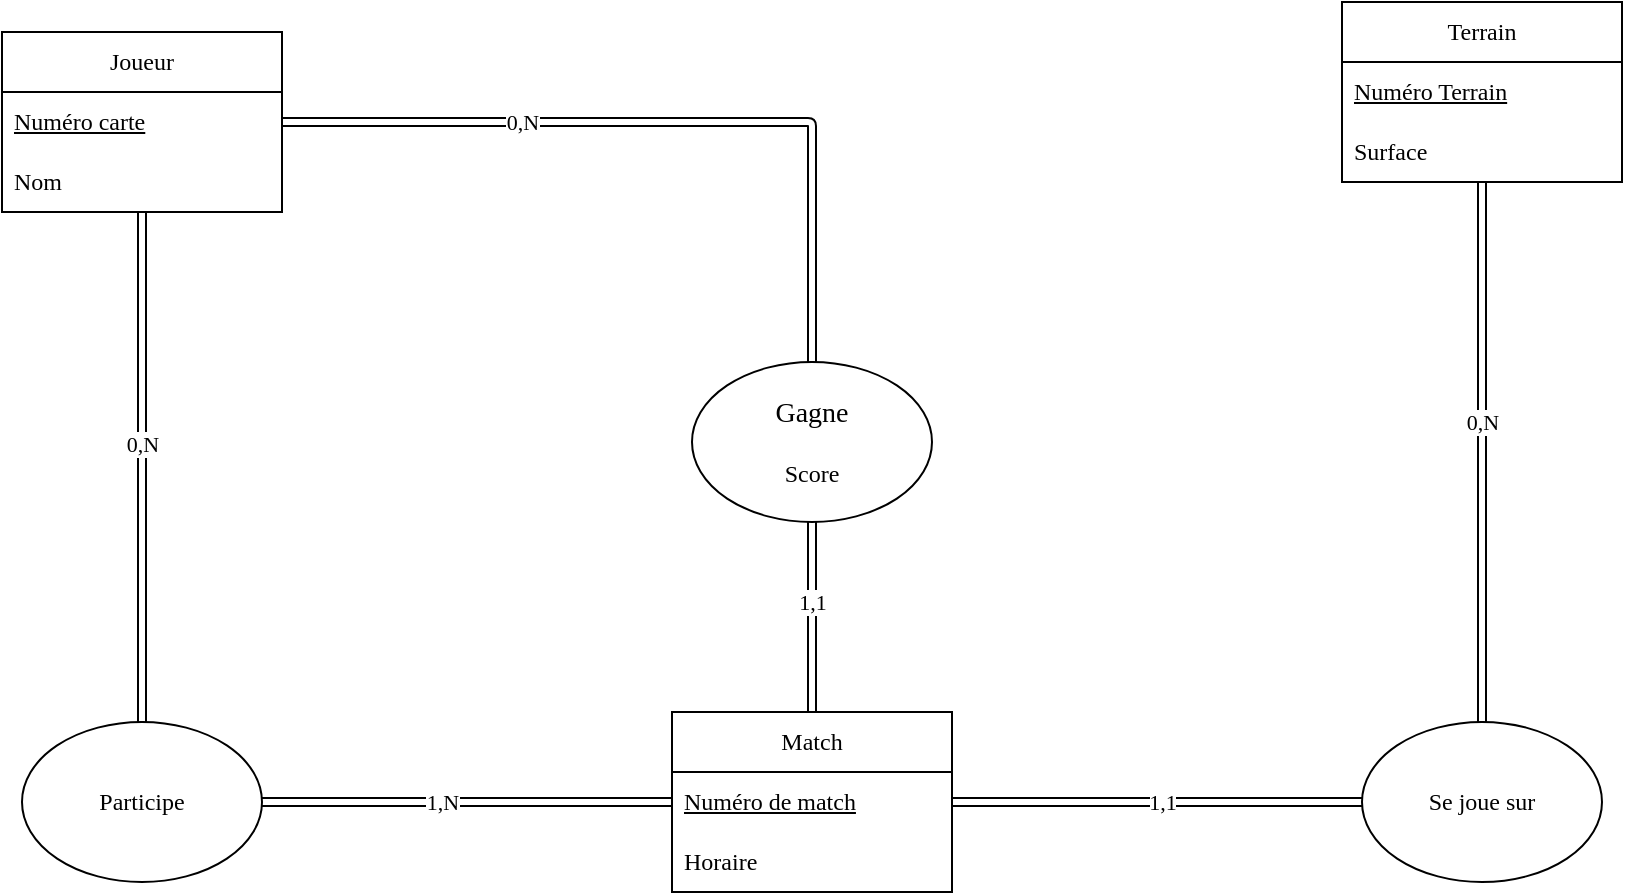 <mxfile>
    <diagram id="RuCoD4vbVc9ZEdvUi9oN" name="Page-1">
        <mxGraphModel dx="896" dy="604" grid="1" gridSize="10" guides="1" tooltips="1" connect="1" arrows="1" fold="1" page="1" pageScale="1" pageWidth="850" pageHeight="1100" math="0" shadow="0">
            <root>
                <mxCell id="0"/>
                <mxCell id="1" parent="0"/>
                <mxCell id="2" value="Match" style="swimlane;fontStyle=0;childLayout=stackLayout;horizontal=1;startSize=30;horizontalStack=0;resizeParent=1;resizeParentMax=0;resizeLast=0;collapsible=1;marginBottom=0;whiteSpace=wrap;html=1;fontFamily=FiraCode Nerd Font Propo;" parent="1" vertex="1">
                    <mxGeometry x="355" y="385" width="140" height="90" as="geometry"/>
                </mxCell>
                <mxCell id="3" value="&lt;u&gt;Numéro de match&lt;/u&gt;" style="text;strokeColor=none;fillColor=none;align=left;verticalAlign=middle;spacingLeft=4;spacingRight=4;overflow=hidden;points=[[0,0.5],[1,0.5]];portConstraint=eastwest;rotatable=0;whiteSpace=wrap;html=1;fontFamily=FiraCode Nerd Font Propo;" parent="2" vertex="1">
                    <mxGeometry y="30" width="140" height="30" as="geometry"/>
                </mxCell>
                <mxCell id="4" value="Horaire" style="text;strokeColor=none;fillColor=none;align=left;verticalAlign=middle;spacingLeft=4;spacingRight=4;overflow=hidden;points=[[0,0.5],[1,0.5]];portConstraint=eastwest;rotatable=0;whiteSpace=wrap;html=1;fontFamily=FiraCode Nerd Font Propo;" parent="2" vertex="1">
                    <mxGeometry y="60" width="140" height="30" as="geometry"/>
                </mxCell>
                <mxCell id="22" style="edgeStyle=none;shape=link;html=1;exitX=0.5;exitY=1;exitDx=0;exitDy=0;entryX=0.5;entryY=0;entryDx=0;entryDy=0;fontFamily=FiraCode Nerd Font Propo;" parent="1" source="6" target="14" edge="1">
                    <mxGeometry relative="1" as="geometry"/>
                </mxCell>
                <mxCell id="28" value="0,N" style="edgeLabel;html=1;align=center;verticalAlign=middle;resizable=0;points=[];fontFamily=FiraCode Nerd Font Propo;" parent="22" vertex="1" connectable="0">
                    <mxGeometry x="-0.256" y="1" relative="1" as="geometry">
                        <mxPoint x="-1" y="19" as="offset"/>
                    </mxGeometry>
                </mxCell>
                <mxCell id="6" value="Terrain" style="swimlane;fontStyle=0;childLayout=stackLayout;horizontal=1;startSize=30;horizontalStack=0;resizeParent=1;resizeParentMax=0;resizeLast=0;collapsible=1;marginBottom=0;whiteSpace=wrap;html=1;fontFamily=FiraCode Nerd Font Propo;" parent="1" vertex="1">
                    <mxGeometry x="690" y="30" width="140" height="90" as="geometry"/>
                </mxCell>
                <mxCell id="7" value="&lt;u&gt;Numéro Terrain&lt;/u&gt;" style="text;strokeColor=none;fillColor=none;align=left;verticalAlign=middle;spacingLeft=4;spacingRight=4;overflow=hidden;points=[[0,0.5],[1,0.5]];portConstraint=eastwest;rotatable=0;whiteSpace=wrap;html=1;fontFamily=FiraCode Nerd Font Propo;" parent="6" vertex="1">
                    <mxGeometry y="30" width="140" height="30" as="geometry"/>
                </mxCell>
                <mxCell id="8" value="Surface" style="text;strokeColor=none;fillColor=none;align=left;verticalAlign=middle;spacingLeft=4;spacingRight=4;overflow=hidden;points=[[0,0.5],[1,0.5]];portConstraint=eastwest;rotatable=0;whiteSpace=wrap;html=1;fontFamily=FiraCode Nerd Font Propo;" parent="6" vertex="1">
                    <mxGeometry y="60" width="140" height="30" as="geometry"/>
                </mxCell>
                <mxCell id="17" style="edgeStyle=none;html=1;exitX=0.5;exitY=1;exitDx=0;exitDy=0;entryX=0.5;entryY=0;entryDx=0;entryDy=0;shape=link;fontFamily=FiraCode Nerd Font Propo;" parent="1" source="10" target="16" edge="1">
                    <mxGeometry relative="1" as="geometry"/>
                </mxCell>
                <mxCell id="25" value="0,N" style="edgeLabel;html=1;align=center;verticalAlign=middle;resizable=0;points=[];fontFamily=FiraCode Nerd Font Propo;" parent="17" vertex="1" connectable="0">
                    <mxGeometry x="-0.377" relative="1" as="geometry">
                        <mxPoint y="36" as="offset"/>
                    </mxGeometry>
                </mxCell>
                <mxCell id="20" style="edgeStyle=none;shape=link;html=1;exitX=1;exitY=0.5;exitDx=0;exitDy=0;entryX=0.5;entryY=0;entryDx=0;entryDy=0;fontFamily=FiraCode Nerd Font Propo;" parent="1" source="10" target="15" edge="1">
                    <mxGeometry relative="1" as="geometry">
                        <Array as="points">
                            <mxPoint x="425" y="90"/>
                        </Array>
                    </mxGeometry>
                </mxCell>
                <mxCell id="24" value="0,N" style="edgeLabel;html=1;align=center;verticalAlign=middle;resizable=0;points=[];fontFamily=FiraCode Nerd Font Propo;" parent="20" vertex="1" connectable="0">
                    <mxGeometry x="-0.425" y="-3" relative="1" as="geometry">
                        <mxPoint x="9" y="-3" as="offset"/>
                    </mxGeometry>
                </mxCell>
                <mxCell id="10" value="Joueur" style="swimlane;fontStyle=0;childLayout=stackLayout;horizontal=1;startSize=30;horizontalStack=0;resizeParent=1;resizeParentMax=0;resizeLast=0;collapsible=1;marginBottom=0;whiteSpace=wrap;html=1;fontFamily=FiraCode Nerd Font Propo;" parent="1" vertex="1">
                    <mxGeometry x="20" y="45" width="140" height="90" as="geometry"/>
                </mxCell>
                <mxCell id="11" value="&lt;u&gt;Numéro carte&lt;/u&gt;" style="text;strokeColor=none;fillColor=none;align=left;verticalAlign=middle;spacingLeft=4;spacingRight=4;overflow=hidden;points=[[0,0.5],[1,0.5]];portConstraint=eastwest;rotatable=0;whiteSpace=wrap;html=1;fontFamily=FiraCode Nerd Font Propo;" parent="10" vertex="1">
                    <mxGeometry y="30" width="140" height="30" as="geometry"/>
                </mxCell>
                <mxCell id="12" value="Nom" style="text;strokeColor=none;fillColor=none;align=left;verticalAlign=middle;spacingLeft=4;spacingRight=4;overflow=hidden;points=[[0,0.5],[1,0.5]];portConstraint=eastwest;rotatable=0;whiteSpace=wrap;html=1;fontFamily=FiraCode Nerd Font Propo;" parent="10" vertex="1">
                    <mxGeometry y="60" width="140" height="30" as="geometry"/>
                </mxCell>
                <mxCell id="23" style="edgeStyle=none;shape=link;html=1;exitX=0;exitY=0.5;exitDx=0;exitDy=0;fontFamily=FiraCode Nerd Font Propo;" parent="1" source="14" target="2" edge="1">
                    <mxGeometry relative="1" as="geometry"/>
                </mxCell>
                <mxCell id="29" value="1,1" style="edgeLabel;html=1;align=center;verticalAlign=middle;resizable=0;points=[];fontFamily=FiraCode Nerd Font Propo;" parent="23" vertex="1" connectable="0">
                    <mxGeometry x="0.164" y="-2" relative="1" as="geometry">
                        <mxPoint x="19" y="2" as="offset"/>
                    </mxGeometry>
                </mxCell>
                <mxCell id="14" value="Se joue sur" style="ellipse;whiteSpace=wrap;html=1;fontFamily=FiraCode Nerd Font Propo;" parent="1" vertex="1">
                    <mxGeometry x="700" y="390" width="120" height="80" as="geometry"/>
                </mxCell>
                <mxCell id="21" style="edgeStyle=none;shape=link;html=1;exitX=0.5;exitY=1;exitDx=0;exitDy=0;entryX=0.5;entryY=0;entryDx=0;entryDy=0;fontFamily=FiraCode Nerd Font Propo;" parent="1" source="15" target="2" edge="1">
                    <mxGeometry relative="1" as="geometry"/>
                </mxCell>
                <mxCell id="27" value="1,1" style="edgeLabel;html=1;align=center;verticalAlign=middle;resizable=0;points=[];fontFamily=FiraCode Nerd Font Propo;" parent="21" vertex="1" connectable="0">
                    <mxGeometry x="-0.379" y="-4" relative="1" as="geometry">
                        <mxPoint x="4" y="10" as="offset"/>
                    </mxGeometry>
                </mxCell>
                <mxCell id="15" value="&lt;font style=&quot;&quot;&gt;&lt;span style=&quot;font-size: 14px;&quot;&gt;Gagne&lt;/span&gt;&lt;br&gt;&lt;br&gt;&lt;font style=&quot;font-size: 12px;&quot;&gt;Score&lt;/font&gt;&lt;br&gt;&lt;/font&gt;" style="ellipse;whiteSpace=wrap;html=1;fontFamily=FiraCode Nerd Font Propo;" parent="1" vertex="1">
                    <mxGeometry x="365" y="210" width="120" height="80" as="geometry"/>
                </mxCell>
                <mxCell id="18" style="edgeStyle=none;shape=link;html=1;exitX=1;exitY=0.5;exitDx=0;exitDy=0;fontFamily=FiraCode Nerd Font Propo;" parent="1" source="16" target="2" edge="1">
                    <mxGeometry relative="1" as="geometry"/>
                </mxCell>
                <mxCell id="26" value="1,N" style="edgeLabel;html=1;align=center;verticalAlign=middle;resizable=0;points=[];fontFamily=FiraCode Nerd Font Propo;" parent="18" vertex="1" connectable="0">
                    <mxGeometry x="-0.359" y="-3" relative="1" as="geometry">
                        <mxPoint x="24" y="-3" as="offset"/>
                    </mxGeometry>
                </mxCell>
                <mxCell id="16" value="Participe" style="ellipse;whiteSpace=wrap;html=1;fontFamily=FiraCode Nerd Font Propo;" parent="1" vertex="1">
                    <mxGeometry x="30" y="390" width="120" height="80" as="geometry"/>
                </mxCell>
            </root>
        </mxGraphModel>
    </diagram>
</mxfile>